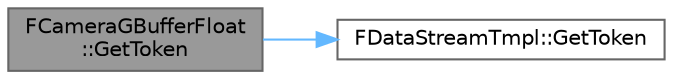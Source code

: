 digraph "FCameraGBufferFloat::GetToken"
{
 // INTERACTIVE_SVG=YES
 // LATEX_PDF_SIZE
  bgcolor="transparent";
  edge [fontname=Helvetica,fontsize=10,labelfontname=Helvetica,labelfontsize=10];
  node [fontname=Helvetica,fontsize=10,shape=box,height=0.2,width=0.4];
  rankdir="LR";
  Node1 [id="Node000001",label="FCameraGBufferFloat\l::GetToken",height=0.2,width=0.4,color="gray40", fillcolor="grey60", style="filled", fontcolor="black",tooltip="Return the token that allows subscribing to this sensor's stream."];
  Node1 -> Node2 [id="edge1_Node000001_Node000002",color="steelblue1",style="solid",tooltip=" "];
  Node2 [id="Node000002",label="FDataStreamTmpl::GetToken",height=0.2,width=0.4,color="grey40", fillcolor="white", style="filled",URL="$d4/d9c/classFDataStreamTmpl.html#a7db96eee247b6ab0bbaf6fe1fb48b4ef",tooltip="Return the token that allows subscribing to this stream."];
}
